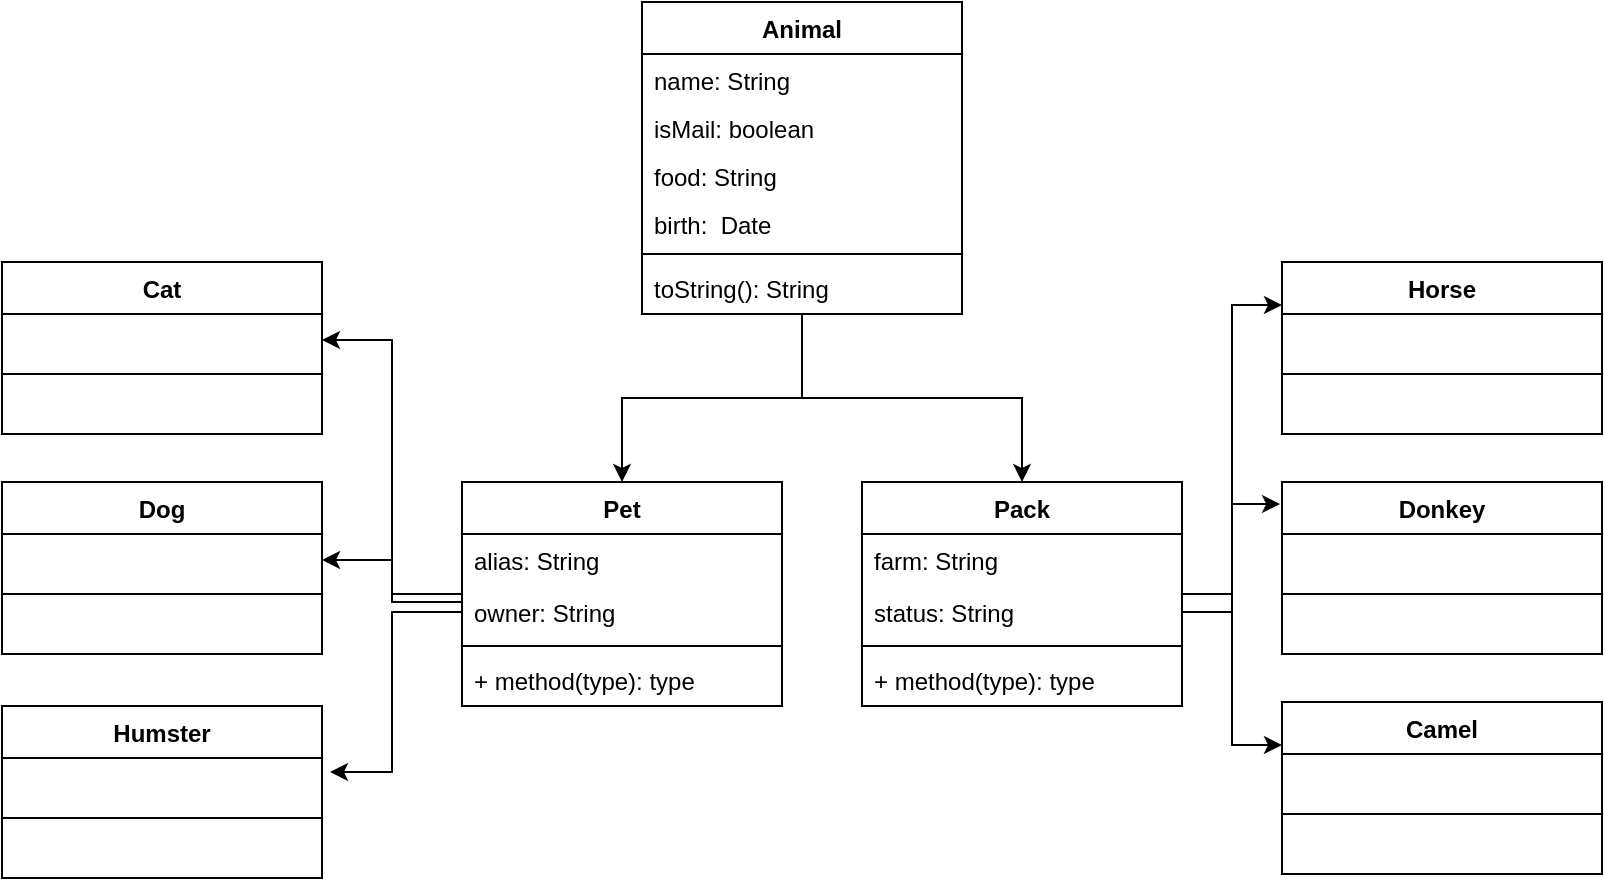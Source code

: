 <mxfile version="24.2.7" type="device">
  <diagram id="C5RBs43oDa-KdzZeNtuy" name="Page-1">
    <mxGraphModel dx="1434" dy="783" grid="1" gridSize="10" guides="1" tooltips="1" connect="1" arrows="1" fold="1" page="1" pageScale="1" pageWidth="827" pageHeight="1169" math="0" shadow="0">
      <root>
        <mxCell id="WIyWlLk6GJQsqaUBKTNV-0" />
        <mxCell id="WIyWlLk6GJQsqaUBKTNV-1" parent="WIyWlLk6GJQsqaUBKTNV-0" />
        <mxCell id="rhdfR89BvHCc0hWsJa8S-0" style="edgeStyle=orthogonalEdgeStyle;rounded=0;orthogonalLoop=1;jettySize=auto;html=1;entryX=0.5;entryY=0;entryDx=0;entryDy=0;" edge="1" parent="WIyWlLk6GJQsqaUBKTNV-1" source="rro2wqbKdKo96AtgvBdL-7" target="rro2wqbKdKo96AtgvBdL-13">
          <mxGeometry relative="1" as="geometry" />
        </mxCell>
        <mxCell id="rhdfR89BvHCc0hWsJa8S-8" style="edgeStyle=orthogonalEdgeStyle;rounded=0;orthogonalLoop=1;jettySize=auto;html=1;" edge="1" parent="WIyWlLk6GJQsqaUBKTNV-1" source="rro2wqbKdKo96AtgvBdL-7" target="rhdfR89BvHCc0hWsJa8S-2">
          <mxGeometry relative="1" as="geometry" />
        </mxCell>
        <mxCell id="rro2wqbKdKo96AtgvBdL-7" value="Animal" style="swimlane;fontStyle=1;align=center;verticalAlign=top;childLayout=stackLayout;horizontal=1;startSize=26;horizontalStack=0;resizeParent=1;resizeParentMax=0;resizeLast=0;collapsible=1;marginBottom=0;whiteSpace=wrap;html=1;spacingLeft=4;spacingRight=4;fontFamily=Helvetica;fontSize=12;fontColor=default;fillColor=none;gradientColor=none;" parent="WIyWlLk6GJQsqaUBKTNV-1" vertex="1">
          <mxGeometry x="330" y="270" width="160" height="156" as="geometry" />
        </mxCell>
        <mxCell id="rro2wqbKdKo96AtgvBdL-8" value="name: String" style="text;strokeColor=none;fillColor=none;align=left;verticalAlign=top;spacingLeft=4;spacingRight=4;overflow=hidden;rotatable=0;points=[[0,0.5],[1,0.5]];portConstraint=eastwest;whiteSpace=wrap;html=1;fontFamily=Helvetica;fontSize=12;fontColor=default;" parent="rro2wqbKdKo96AtgvBdL-7" vertex="1">
          <mxGeometry y="26" width="160" height="24" as="geometry" />
        </mxCell>
        <mxCell id="rro2wqbKdKo96AtgvBdL-11" value="isMail: boolean" style="text;strokeColor=none;fillColor=none;align=left;verticalAlign=top;spacingLeft=4;spacingRight=4;overflow=hidden;rotatable=0;points=[[0,0.5],[1,0.5]];portConstraint=eastwest;whiteSpace=wrap;html=1;fontFamily=Helvetica;fontSize=12;fontColor=default;" parent="rro2wqbKdKo96AtgvBdL-7" vertex="1">
          <mxGeometry y="50" width="160" height="24" as="geometry" />
        </mxCell>
        <mxCell id="rhdfR89BvHCc0hWsJa8S-7" value="food: String" style="text;strokeColor=none;fillColor=none;align=left;verticalAlign=top;spacingLeft=4;spacingRight=4;overflow=hidden;rotatable=0;points=[[0,0.5],[1,0.5]];portConstraint=eastwest;whiteSpace=wrap;html=1;fontFamily=Helvetica;fontSize=12;fontColor=default;" vertex="1" parent="rro2wqbKdKo96AtgvBdL-7">
          <mxGeometry y="74" width="160" height="24" as="geometry" />
        </mxCell>
        <mxCell id="rro2wqbKdKo96AtgvBdL-12" value="birth:&amp;nbsp; Date" style="text;strokeColor=none;fillColor=none;align=left;verticalAlign=top;spacingLeft=4;spacingRight=4;overflow=hidden;rotatable=0;points=[[0,0.5],[1,0.5]];portConstraint=eastwest;whiteSpace=wrap;html=1;fontFamily=Helvetica;fontSize=12;fontColor=default;" parent="rro2wqbKdKo96AtgvBdL-7" vertex="1">
          <mxGeometry y="98" width="160" height="24" as="geometry" />
        </mxCell>
        <mxCell id="rro2wqbKdKo96AtgvBdL-9" value="" style="line;strokeWidth=1;fillColor=none;align=left;verticalAlign=middle;spacingTop=-1;spacingLeft=3;spacingRight=3;rotatable=0;labelPosition=right;points=[];portConstraint=eastwest;strokeColor=inherit;fontFamily=Helvetica;fontSize=12;fontColor=default;" parent="rro2wqbKdKo96AtgvBdL-7" vertex="1">
          <mxGeometry y="122" width="160" height="8" as="geometry" />
        </mxCell>
        <mxCell id="rro2wqbKdKo96AtgvBdL-10" value="toString(): String" style="text;strokeColor=none;fillColor=none;align=left;verticalAlign=top;spacingLeft=4;spacingRight=4;overflow=hidden;rotatable=0;points=[[0,0.5],[1,0.5]];portConstraint=eastwest;whiteSpace=wrap;html=1;fontFamily=Helvetica;fontSize=12;fontColor=default;" parent="rro2wqbKdKo96AtgvBdL-7" vertex="1">
          <mxGeometry y="130" width="160" height="26" as="geometry" />
        </mxCell>
        <mxCell id="rhdfR89BvHCc0hWsJa8S-30" style="edgeStyle=orthogonalEdgeStyle;rounded=0;orthogonalLoop=1;jettySize=auto;html=1;entryX=1;entryY=0.5;entryDx=0;entryDy=0;" edge="1" parent="WIyWlLk6GJQsqaUBKTNV-1" source="rro2wqbKdKo96AtgvBdL-13" target="rhdfR89BvHCc0hWsJa8S-16">
          <mxGeometry relative="1" as="geometry">
            <Array as="points">
              <mxPoint x="205" y="566" />
              <mxPoint x="205" y="549" />
            </Array>
          </mxGeometry>
        </mxCell>
        <mxCell id="rro2wqbKdKo96AtgvBdL-13" value="Pet" style="swimlane;fontStyle=1;align=center;verticalAlign=top;childLayout=stackLayout;horizontal=1;startSize=26;horizontalStack=0;resizeParent=1;resizeParentMax=0;resizeLast=0;collapsible=1;marginBottom=0;whiteSpace=wrap;html=1;spacingLeft=4;spacingRight=4;fontFamily=Helvetica;fontSize=12;fontColor=default;fillColor=none;gradientColor=none;" parent="WIyWlLk6GJQsqaUBKTNV-1" vertex="1">
          <mxGeometry x="240" y="510" width="160" height="112" as="geometry" />
        </mxCell>
        <mxCell id="rro2wqbKdKo96AtgvBdL-14" value="alias: String" style="text;strokeColor=none;fillColor=none;align=left;verticalAlign=top;spacingLeft=4;spacingRight=4;overflow=hidden;rotatable=0;points=[[0,0.5],[1,0.5]];portConstraint=eastwest;whiteSpace=wrap;html=1;fontFamily=Helvetica;fontSize=12;fontColor=default;" parent="rro2wqbKdKo96AtgvBdL-13" vertex="1">
          <mxGeometry y="26" width="160" height="26" as="geometry" />
        </mxCell>
        <mxCell id="rro2wqbKdKo96AtgvBdL-17" value="owner: String" style="text;strokeColor=none;fillColor=none;align=left;verticalAlign=top;spacingLeft=4;spacingRight=4;overflow=hidden;rotatable=0;points=[[0,0.5],[1,0.5]];portConstraint=eastwest;whiteSpace=wrap;html=1;fontFamily=Helvetica;fontSize=12;fontColor=default;" parent="rro2wqbKdKo96AtgvBdL-13" vertex="1">
          <mxGeometry y="52" width="160" height="26" as="geometry" />
        </mxCell>
        <mxCell id="rro2wqbKdKo96AtgvBdL-15" value="" style="line;strokeWidth=1;fillColor=none;align=left;verticalAlign=middle;spacingTop=-1;spacingLeft=3;spacingRight=3;rotatable=0;labelPosition=right;points=[];portConstraint=eastwest;strokeColor=inherit;fontFamily=Helvetica;fontSize=12;fontColor=default;" parent="rro2wqbKdKo96AtgvBdL-13" vertex="1">
          <mxGeometry y="78" width="160" height="8" as="geometry" />
        </mxCell>
        <mxCell id="rro2wqbKdKo96AtgvBdL-16" value="+ method(type): type" style="text;strokeColor=none;fillColor=none;align=left;verticalAlign=top;spacingLeft=4;spacingRight=4;overflow=hidden;rotatable=0;points=[[0,0.5],[1,0.5]];portConstraint=eastwest;whiteSpace=wrap;html=1;fontFamily=Helvetica;fontSize=12;fontColor=default;" parent="rro2wqbKdKo96AtgvBdL-13" vertex="1">
          <mxGeometry y="86" width="160" height="26" as="geometry" />
        </mxCell>
        <mxCell id="rhdfR89BvHCc0hWsJa8S-2" value="Pack" style="swimlane;fontStyle=1;align=center;verticalAlign=top;childLayout=stackLayout;horizontal=1;startSize=26;horizontalStack=0;resizeParent=1;resizeParentMax=0;resizeLast=0;collapsible=1;marginBottom=0;whiteSpace=wrap;html=1;spacingLeft=4;spacingRight=4;fontFamily=Helvetica;fontSize=12;fontColor=default;fillColor=none;gradientColor=none;" vertex="1" parent="WIyWlLk6GJQsqaUBKTNV-1">
          <mxGeometry x="440" y="510" width="160" height="112" as="geometry" />
        </mxCell>
        <mxCell id="rhdfR89BvHCc0hWsJa8S-3" value="farm: String" style="text;strokeColor=none;fillColor=none;align=left;verticalAlign=top;spacingLeft=4;spacingRight=4;overflow=hidden;rotatable=0;points=[[0,0.5],[1,0.5]];portConstraint=eastwest;whiteSpace=wrap;html=1;fontFamily=Helvetica;fontSize=12;fontColor=default;" vertex="1" parent="rhdfR89BvHCc0hWsJa8S-2">
          <mxGeometry y="26" width="160" height="26" as="geometry" />
        </mxCell>
        <mxCell id="rhdfR89BvHCc0hWsJa8S-4" value="status: String" style="text;strokeColor=none;fillColor=none;align=left;verticalAlign=top;spacingLeft=4;spacingRight=4;overflow=hidden;rotatable=0;points=[[0,0.5],[1,0.5]];portConstraint=eastwest;whiteSpace=wrap;html=1;fontFamily=Helvetica;fontSize=12;fontColor=default;" vertex="1" parent="rhdfR89BvHCc0hWsJa8S-2">
          <mxGeometry y="52" width="160" height="26" as="geometry" />
        </mxCell>
        <mxCell id="rhdfR89BvHCc0hWsJa8S-5" value="" style="line;strokeWidth=1;fillColor=none;align=left;verticalAlign=middle;spacingTop=-1;spacingLeft=3;spacingRight=3;rotatable=0;labelPosition=right;points=[];portConstraint=eastwest;strokeColor=inherit;fontFamily=Helvetica;fontSize=12;fontColor=default;" vertex="1" parent="rhdfR89BvHCc0hWsJa8S-2">
          <mxGeometry y="78" width="160" height="8" as="geometry" />
        </mxCell>
        <mxCell id="rhdfR89BvHCc0hWsJa8S-6" value="+ method(type): type" style="text;strokeColor=none;fillColor=none;align=left;verticalAlign=top;spacingLeft=4;spacingRight=4;overflow=hidden;rotatable=0;points=[[0,0.5],[1,0.5]];portConstraint=eastwest;whiteSpace=wrap;html=1;fontFamily=Helvetica;fontSize=12;fontColor=default;" vertex="1" parent="rhdfR89BvHCc0hWsJa8S-2">
          <mxGeometry y="86" width="160" height="26" as="geometry" />
        </mxCell>
        <mxCell id="rhdfR89BvHCc0hWsJa8S-10" value="Humster" style="swimlane;fontStyle=1;align=center;verticalAlign=top;childLayout=stackLayout;horizontal=1;startSize=26;horizontalStack=0;resizeParent=1;resizeParentMax=0;resizeLast=0;collapsible=1;marginBottom=0;whiteSpace=wrap;html=1;spacingLeft=4;spacingRight=4;fontFamily=Helvetica;fontSize=12;fontColor=default;fillColor=none;gradientColor=none;" vertex="1" parent="WIyWlLk6GJQsqaUBKTNV-1">
          <mxGeometry x="10" y="622" width="160" height="86" as="geometry" />
        </mxCell>
        <mxCell id="rhdfR89BvHCc0hWsJa8S-12" value="&amp;nbsp;" style="text;strokeColor=none;fillColor=none;align=left;verticalAlign=top;spacingLeft=4;spacingRight=4;overflow=hidden;rotatable=0;points=[[0,0.5],[1,0.5]];portConstraint=eastwest;whiteSpace=wrap;html=1;fontFamily=Helvetica;fontSize=12;fontColor=default;" vertex="1" parent="rhdfR89BvHCc0hWsJa8S-10">
          <mxGeometry y="26" width="160" height="26" as="geometry" />
        </mxCell>
        <mxCell id="rhdfR89BvHCc0hWsJa8S-13" value="" style="line;strokeWidth=1;fillColor=none;align=left;verticalAlign=middle;spacingTop=-1;spacingLeft=3;spacingRight=3;rotatable=0;labelPosition=right;points=[];portConstraint=eastwest;strokeColor=inherit;fontFamily=Helvetica;fontSize=12;fontColor=default;" vertex="1" parent="rhdfR89BvHCc0hWsJa8S-10">
          <mxGeometry y="52" width="160" height="8" as="geometry" />
        </mxCell>
        <mxCell id="rhdfR89BvHCc0hWsJa8S-14" value="&amp;nbsp;" style="text;strokeColor=none;fillColor=none;align=left;verticalAlign=top;spacingLeft=4;spacingRight=4;overflow=hidden;rotatable=0;points=[[0,0.5],[1,0.5]];portConstraint=eastwest;whiteSpace=wrap;html=1;fontFamily=Helvetica;fontSize=12;fontColor=default;" vertex="1" parent="rhdfR89BvHCc0hWsJa8S-10">
          <mxGeometry y="60" width="160" height="26" as="geometry" />
        </mxCell>
        <mxCell id="rhdfR89BvHCc0hWsJa8S-15" value="Dog" style="swimlane;fontStyle=1;align=center;verticalAlign=top;childLayout=stackLayout;horizontal=1;startSize=26;horizontalStack=0;resizeParent=1;resizeParentMax=0;resizeLast=0;collapsible=1;marginBottom=0;whiteSpace=wrap;html=1;spacingLeft=4;spacingRight=4;fontFamily=Helvetica;fontSize=12;fontColor=default;fillColor=none;gradientColor=none;" vertex="1" parent="WIyWlLk6GJQsqaUBKTNV-1">
          <mxGeometry x="10" y="510" width="160" height="86" as="geometry" />
        </mxCell>
        <mxCell id="rhdfR89BvHCc0hWsJa8S-16" value="&amp;nbsp;" style="text;strokeColor=none;fillColor=none;align=left;verticalAlign=top;spacingLeft=4;spacingRight=4;overflow=hidden;rotatable=0;points=[[0,0.5],[1,0.5]];portConstraint=eastwest;whiteSpace=wrap;html=1;fontFamily=Helvetica;fontSize=12;fontColor=default;" vertex="1" parent="rhdfR89BvHCc0hWsJa8S-15">
          <mxGeometry y="26" width="160" height="26" as="geometry" />
        </mxCell>
        <mxCell id="rhdfR89BvHCc0hWsJa8S-17" value="" style="line;strokeWidth=1;fillColor=none;align=left;verticalAlign=middle;spacingTop=-1;spacingLeft=3;spacingRight=3;rotatable=0;labelPosition=right;points=[];portConstraint=eastwest;strokeColor=inherit;fontFamily=Helvetica;fontSize=12;fontColor=default;" vertex="1" parent="rhdfR89BvHCc0hWsJa8S-15">
          <mxGeometry y="52" width="160" height="8" as="geometry" />
        </mxCell>
        <mxCell id="rhdfR89BvHCc0hWsJa8S-18" value="&amp;nbsp;" style="text;strokeColor=none;fillColor=none;align=left;verticalAlign=top;spacingLeft=4;spacingRight=4;overflow=hidden;rotatable=0;points=[[0,0.5],[1,0.5]];portConstraint=eastwest;whiteSpace=wrap;html=1;fontFamily=Helvetica;fontSize=12;fontColor=default;" vertex="1" parent="rhdfR89BvHCc0hWsJa8S-15">
          <mxGeometry y="60" width="160" height="26" as="geometry" />
        </mxCell>
        <mxCell id="rhdfR89BvHCc0hWsJa8S-19" value="Cat" style="swimlane;fontStyle=1;align=center;verticalAlign=top;childLayout=stackLayout;horizontal=1;startSize=26;horizontalStack=0;resizeParent=1;resizeParentMax=0;resizeLast=0;collapsible=1;marginBottom=0;whiteSpace=wrap;html=1;spacingLeft=4;spacingRight=4;fontFamily=Helvetica;fontSize=12;fontColor=default;fillColor=none;gradientColor=none;" vertex="1" parent="WIyWlLk6GJQsqaUBKTNV-1">
          <mxGeometry x="10" y="400" width="160" height="86" as="geometry" />
        </mxCell>
        <mxCell id="rhdfR89BvHCc0hWsJa8S-20" value="&amp;nbsp;" style="text;strokeColor=none;fillColor=none;align=left;verticalAlign=top;spacingLeft=4;spacingRight=4;overflow=hidden;rotatable=0;points=[[0,0.5],[1,0.5]];portConstraint=eastwest;whiteSpace=wrap;html=1;fontFamily=Helvetica;fontSize=12;fontColor=default;" vertex="1" parent="rhdfR89BvHCc0hWsJa8S-19">
          <mxGeometry y="26" width="160" height="26" as="geometry" />
        </mxCell>
        <mxCell id="rhdfR89BvHCc0hWsJa8S-21" value="" style="line;strokeWidth=1;fillColor=none;align=left;verticalAlign=middle;spacingTop=-1;spacingLeft=3;spacingRight=3;rotatable=0;labelPosition=right;points=[];portConstraint=eastwest;strokeColor=inherit;fontFamily=Helvetica;fontSize=12;fontColor=default;" vertex="1" parent="rhdfR89BvHCc0hWsJa8S-19">
          <mxGeometry y="52" width="160" height="8" as="geometry" />
        </mxCell>
        <mxCell id="rhdfR89BvHCc0hWsJa8S-22" value="&amp;nbsp;" style="text;strokeColor=none;fillColor=none;align=left;verticalAlign=top;spacingLeft=4;spacingRight=4;overflow=hidden;rotatable=0;points=[[0,0.5],[1,0.5]];portConstraint=eastwest;whiteSpace=wrap;html=1;fontFamily=Helvetica;fontSize=12;fontColor=default;" vertex="1" parent="rhdfR89BvHCc0hWsJa8S-19">
          <mxGeometry y="60" width="160" height="26" as="geometry" />
        </mxCell>
        <mxCell id="rhdfR89BvHCc0hWsJa8S-31" style="edgeStyle=orthogonalEdgeStyle;rounded=0;orthogonalLoop=1;jettySize=auto;html=1;" edge="1" parent="WIyWlLk6GJQsqaUBKTNV-1" source="rro2wqbKdKo96AtgvBdL-17" target="rhdfR89BvHCc0hWsJa8S-20">
          <mxGeometry relative="1" as="geometry">
            <Array as="points">
              <mxPoint x="205" y="570" />
              <mxPoint x="205" y="439" />
            </Array>
          </mxGeometry>
        </mxCell>
        <mxCell id="rhdfR89BvHCc0hWsJa8S-32" style="edgeStyle=orthogonalEdgeStyle;rounded=0;orthogonalLoop=1;jettySize=auto;html=1;entryX=1.025;entryY=0.269;entryDx=0;entryDy=0;entryPerimeter=0;" edge="1" parent="WIyWlLk6GJQsqaUBKTNV-1" source="rro2wqbKdKo96AtgvBdL-17" target="rhdfR89BvHCc0hWsJa8S-12">
          <mxGeometry relative="1" as="geometry" />
        </mxCell>
        <mxCell id="rhdfR89BvHCc0hWsJa8S-33" value="Horse" style="swimlane;fontStyle=1;align=center;verticalAlign=top;childLayout=stackLayout;horizontal=1;startSize=26;horizontalStack=0;resizeParent=1;resizeParentMax=0;resizeLast=0;collapsible=1;marginBottom=0;whiteSpace=wrap;html=1;spacingLeft=4;spacingRight=4;fontFamily=Helvetica;fontSize=12;fontColor=default;fillColor=none;gradientColor=none;" vertex="1" parent="WIyWlLk6GJQsqaUBKTNV-1">
          <mxGeometry x="650" y="400" width="160" height="86" as="geometry" />
        </mxCell>
        <mxCell id="rhdfR89BvHCc0hWsJa8S-34" value="&amp;nbsp;" style="text;strokeColor=none;fillColor=none;align=left;verticalAlign=top;spacingLeft=4;spacingRight=4;overflow=hidden;rotatable=0;points=[[0,0.5],[1,0.5]];portConstraint=eastwest;whiteSpace=wrap;html=1;fontFamily=Helvetica;fontSize=12;fontColor=default;" vertex="1" parent="rhdfR89BvHCc0hWsJa8S-33">
          <mxGeometry y="26" width="160" height="26" as="geometry" />
        </mxCell>
        <mxCell id="rhdfR89BvHCc0hWsJa8S-35" value="" style="line;strokeWidth=1;fillColor=none;align=left;verticalAlign=middle;spacingTop=-1;spacingLeft=3;spacingRight=3;rotatable=0;labelPosition=right;points=[];portConstraint=eastwest;strokeColor=inherit;fontFamily=Helvetica;fontSize=12;fontColor=default;" vertex="1" parent="rhdfR89BvHCc0hWsJa8S-33">
          <mxGeometry y="52" width="160" height="8" as="geometry" />
        </mxCell>
        <mxCell id="rhdfR89BvHCc0hWsJa8S-36" value="&amp;nbsp;" style="text;strokeColor=none;fillColor=none;align=left;verticalAlign=top;spacingLeft=4;spacingRight=4;overflow=hidden;rotatable=0;points=[[0,0.5],[1,0.5]];portConstraint=eastwest;whiteSpace=wrap;html=1;fontFamily=Helvetica;fontSize=12;fontColor=default;" vertex="1" parent="rhdfR89BvHCc0hWsJa8S-33">
          <mxGeometry y="60" width="160" height="26" as="geometry" />
        </mxCell>
        <mxCell id="rhdfR89BvHCc0hWsJa8S-37" value="Donkey" style="swimlane;fontStyle=1;align=center;verticalAlign=top;childLayout=stackLayout;horizontal=1;startSize=26;horizontalStack=0;resizeParent=1;resizeParentMax=0;resizeLast=0;collapsible=1;marginBottom=0;whiteSpace=wrap;html=1;spacingLeft=4;spacingRight=4;fontFamily=Helvetica;fontSize=12;fontColor=default;fillColor=none;gradientColor=none;" vertex="1" parent="WIyWlLk6GJQsqaUBKTNV-1">
          <mxGeometry x="650" y="510" width="160" height="86" as="geometry" />
        </mxCell>
        <mxCell id="rhdfR89BvHCc0hWsJa8S-38" value="&amp;nbsp;" style="text;strokeColor=none;fillColor=none;align=left;verticalAlign=top;spacingLeft=4;spacingRight=4;overflow=hidden;rotatable=0;points=[[0,0.5],[1,0.5]];portConstraint=eastwest;whiteSpace=wrap;html=1;fontFamily=Helvetica;fontSize=12;fontColor=default;" vertex="1" parent="rhdfR89BvHCc0hWsJa8S-37">
          <mxGeometry y="26" width="160" height="26" as="geometry" />
        </mxCell>
        <mxCell id="rhdfR89BvHCc0hWsJa8S-39" value="" style="line;strokeWidth=1;fillColor=none;align=left;verticalAlign=middle;spacingTop=-1;spacingLeft=3;spacingRight=3;rotatable=0;labelPosition=right;points=[];portConstraint=eastwest;strokeColor=inherit;fontFamily=Helvetica;fontSize=12;fontColor=default;" vertex="1" parent="rhdfR89BvHCc0hWsJa8S-37">
          <mxGeometry y="52" width="160" height="8" as="geometry" />
        </mxCell>
        <mxCell id="rhdfR89BvHCc0hWsJa8S-40" value="&amp;nbsp;" style="text;strokeColor=none;fillColor=none;align=left;verticalAlign=top;spacingLeft=4;spacingRight=4;overflow=hidden;rotatable=0;points=[[0,0.5],[1,0.5]];portConstraint=eastwest;whiteSpace=wrap;html=1;fontFamily=Helvetica;fontSize=12;fontColor=default;" vertex="1" parent="rhdfR89BvHCc0hWsJa8S-37">
          <mxGeometry y="60" width="160" height="26" as="geometry" />
        </mxCell>
        <mxCell id="rhdfR89BvHCc0hWsJa8S-41" value="Camel" style="swimlane;fontStyle=1;align=center;verticalAlign=top;childLayout=stackLayout;horizontal=1;startSize=26;horizontalStack=0;resizeParent=1;resizeParentMax=0;resizeLast=0;collapsible=1;marginBottom=0;whiteSpace=wrap;html=1;spacingLeft=4;spacingRight=4;fontFamily=Helvetica;fontSize=12;fontColor=default;fillColor=none;gradientColor=none;" vertex="1" parent="WIyWlLk6GJQsqaUBKTNV-1">
          <mxGeometry x="650" y="620" width="160" height="86" as="geometry" />
        </mxCell>
        <mxCell id="rhdfR89BvHCc0hWsJa8S-42" value="&amp;nbsp;" style="text;strokeColor=none;fillColor=none;align=left;verticalAlign=top;spacingLeft=4;spacingRight=4;overflow=hidden;rotatable=0;points=[[0,0.5],[1,0.5]];portConstraint=eastwest;whiteSpace=wrap;html=1;fontFamily=Helvetica;fontSize=12;fontColor=default;" vertex="1" parent="rhdfR89BvHCc0hWsJa8S-41">
          <mxGeometry y="26" width="160" height="26" as="geometry" />
        </mxCell>
        <mxCell id="rhdfR89BvHCc0hWsJa8S-43" value="" style="line;strokeWidth=1;fillColor=none;align=left;verticalAlign=middle;spacingTop=-1;spacingLeft=3;spacingRight=3;rotatable=0;labelPosition=right;points=[];portConstraint=eastwest;strokeColor=inherit;fontFamily=Helvetica;fontSize=12;fontColor=default;" vertex="1" parent="rhdfR89BvHCc0hWsJa8S-41">
          <mxGeometry y="52" width="160" height="8" as="geometry" />
        </mxCell>
        <mxCell id="rhdfR89BvHCc0hWsJa8S-44" value="&amp;nbsp;" style="text;strokeColor=none;fillColor=none;align=left;verticalAlign=top;spacingLeft=4;spacingRight=4;overflow=hidden;rotatable=0;points=[[0,0.5],[1,0.5]];portConstraint=eastwest;whiteSpace=wrap;html=1;fontFamily=Helvetica;fontSize=12;fontColor=default;" vertex="1" parent="rhdfR89BvHCc0hWsJa8S-41">
          <mxGeometry y="60" width="160" height="26" as="geometry" />
        </mxCell>
        <mxCell id="rhdfR89BvHCc0hWsJa8S-45" style="edgeStyle=orthogonalEdgeStyle;rounded=0;orthogonalLoop=1;jettySize=auto;html=1;entryX=-0.006;entryY=0.128;entryDx=0;entryDy=0;entryPerimeter=0;" edge="1" parent="WIyWlLk6GJQsqaUBKTNV-1" source="rhdfR89BvHCc0hWsJa8S-2" target="rhdfR89BvHCc0hWsJa8S-37">
          <mxGeometry relative="1" as="geometry" />
        </mxCell>
        <mxCell id="rhdfR89BvHCc0hWsJa8S-46" style="edgeStyle=orthogonalEdgeStyle;rounded=0;orthogonalLoop=1;jettySize=auto;html=1;entryX=0;entryY=0.25;entryDx=0;entryDy=0;" edge="1" parent="WIyWlLk6GJQsqaUBKTNV-1" source="rhdfR89BvHCc0hWsJa8S-4" target="rhdfR89BvHCc0hWsJa8S-41">
          <mxGeometry relative="1" as="geometry" />
        </mxCell>
        <mxCell id="rhdfR89BvHCc0hWsJa8S-47" style="edgeStyle=orthogonalEdgeStyle;rounded=0;orthogonalLoop=1;jettySize=auto;html=1;entryX=0;entryY=0.25;entryDx=0;entryDy=0;" edge="1" parent="WIyWlLk6GJQsqaUBKTNV-1" source="rhdfR89BvHCc0hWsJa8S-4" target="rhdfR89BvHCc0hWsJa8S-33">
          <mxGeometry relative="1" as="geometry" />
        </mxCell>
      </root>
    </mxGraphModel>
  </diagram>
</mxfile>
